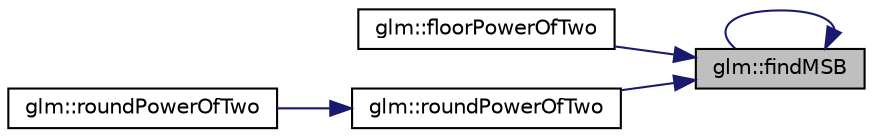 digraph "glm::findMSB"
{
 // LATEX_PDF_SIZE
  edge [fontname="Helvetica",fontsize="10",labelfontname="Helvetica",labelfontsize="10"];
  node [fontname="Helvetica",fontsize="10",shape=record];
  rankdir="RL";
  Node1 [label="glm::findMSB",height=0.2,width=0.4,color="black", fillcolor="grey75", style="filled", fontcolor="black",tooltip=" "];
  Node1 -> Node1 [dir="back",color="midnightblue",fontsize="10",style="solid",fontname="Helvetica"];
  Node1 -> Node2 [dir="back",color="midnightblue",fontsize="10",style="solid",fontname="Helvetica"];
  Node2 [label="glm::floorPowerOfTwo",height=0.2,width=0.4,color="black", fillcolor="white", style="filled",URL="$namespaceglm.html#ac1385510b859757901e927c43bf4f329",tooltip=" "];
  Node1 -> Node3 [dir="back",color="midnightblue",fontsize="10",style="solid",fontname="Helvetica"];
  Node3 [label="glm::roundPowerOfTwo",height=0.2,width=0.4,color="black", fillcolor="white", style="filled",URL="$group__gtc__round.html#ga6d24a9e3abe3e6a908661b43acb8efe0",tooltip=" "];
  Node3 -> Node4 [dir="back",color="midnightblue",fontsize="10",style="solid",fontname="Helvetica"];
  Node4 [label="glm::roundPowerOfTwo",height=0.2,width=0.4,color="black", fillcolor="white", style="filled",URL="$group__gtc__round.html#gae95be3b384f3bbd00c6c1cf0a1f96485",tooltip=" "];
}
